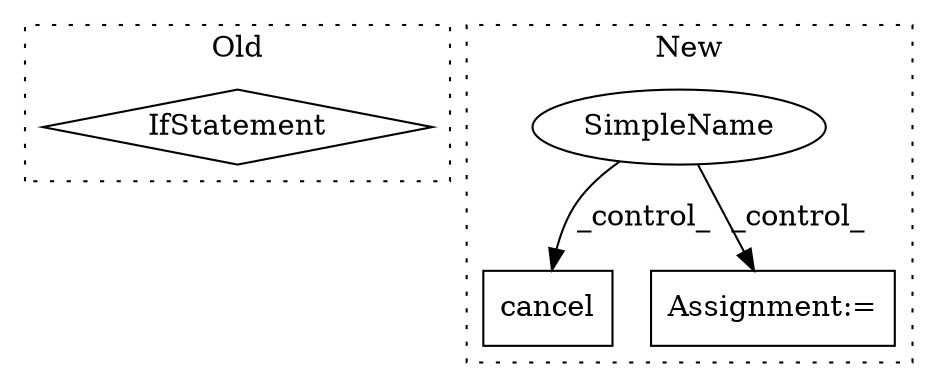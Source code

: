 digraph G {
subgraph cluster0 {
1 [label="IfStatement" a="25" s="4071" l="44" shape="diamond"];
label = "Old";
style="dotted";
}
subgraph cluster1 {
2 [label="cancel" a="32" s="4468" l="8" shape="box"];
3 [label="SimpleName" a="42" s="" l="" shape="ellipse"];
4 [label="Assignment:=" a="7" s="4176" l="1" shape="box"];
label = "New";
style="dotted";
}
3 -> 4 [label="_control_"];
3 -> 2 [label="_control_"];
}